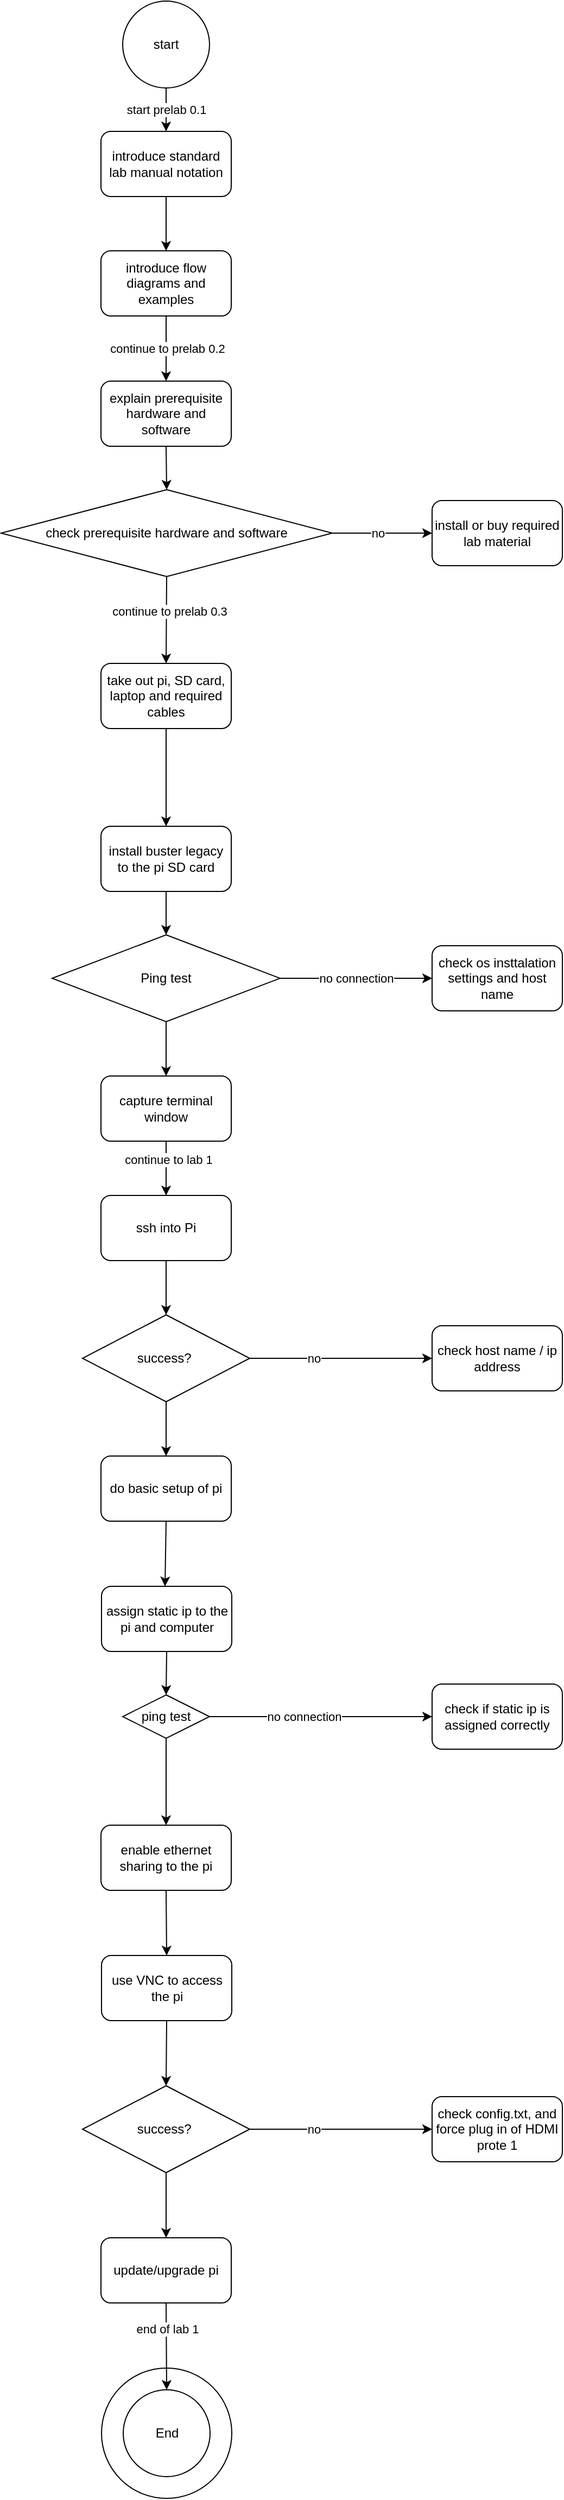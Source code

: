 <mxfile version="20.8.11" type="github">
  <diagram name="Page-1" id="SqgaKSDzHJZozVlq3aDz">
    <mxGraphModel dx="1204" dy="1185" grid="1" gridSize="10" guides="1" tooltips="1" connect="1" arrows="1" fold="1" page="1" pageScale="1" pageWidth="850" pageHeight="1100" math="0" shadow="0">
      <root>
        <mxCell id="0" />
        <mxCell id="1" parent="0" />
        <mxCell id="PocgdiQsYQ4askYxYQKT-1" value="" style="ellipse;whiteSpace=wrap;html=1;aspect=fixed;" vertex="1" parent="1">
          <mxGeometry x="365.5" y="2220" width="120" height="120" as="geometry" />
        </mxCell>
        <mxCell id="Qr5NP5dIfZL2lctyZBp9-1" value="start" style="ellipse;whiteSpace=wrap;html=1;aspect=fixed;" parent="1" vertex="1">
          <mxGeometry x="385" y="40" width="80" height="80" as="geometry" />
        </mxCell>
        <mxCell id="Qr5NP5dIfZL2lctyZBp9-3" value="introduce standard lab manual notation" style="rounded=1;whiteSpace=wrap;html=1;" parent="1" vertex="1">
          <mxGeometry x="365" y="160" width="120" height="60" as="geometry" />
        </mxCell>
        <mxCell id="Qr5NP5dIfZL2lctyZBp9-4" value="introduce flow diagrams and examples" style="rounded=1;whiteSpace=wrap;html=1;" parent="1" vertex="1">
          <mxGeometry x="365" y="270" width="120" height="60" as="geometry" />
        </mxCell>
        <mxCell id="Qr5NP5dIfZL2lctyZBp9-5" value="explain prerequisite hardware and software" style="rounded=1;whiteSpace=wrap;html=1;" parent="1" vertex="1">
          <mxGeometry x="365" y="390" width="120" height="60" as="geometry" />
        </mxCell>
        <mxCell id="Qr5NP5dIfZL2lctyZBp9-6" value="take out pi, SD card, laptop and required cables" style="rounded=1;whiteSpace=wrap;html=1;" parent="1" vertex="1">
          <mxGeometry x="365" y="650" width="120" height="60" as="geometry" />
        </mxCell>
        <mxCell id="Qr5NP5dIfZL2lctyZBp9-7" value="check prerequisite hardware and software" style="rhombus;whiteSpace=wrap;html=1;" parent="1" vertex="1">
          <mxGeometry x="273" y="490" width="305" height="80" as="geometry" />
        </mxCell>
        <mxCell id="Qr5NP5dIfZL2lctyZBp9-8" value="install buster legacy to the pi SD card" style="rounded=1;whiteSpace=wrap;html=1;" parent="1" vertex="1">
          <mxGeometry x="365" y="800" width="120" height="60" as="geometry" />
        </mxCell>
        <mxCell id="Qr5NP5dIfZL2lctyZBp9-9" value="Ping test" style="rhombus;whiteSpace=wrap;html=1;" parent="1" vertex="1">
          <mxGeometry x="320" y="900" width="210" height="80" as="geometry" />
        </mxCell>
        <mxCell id="Qr5NP5dIfZL2lctyZBp9-10" value="capture terminal window" style="rounded=1;whiteSpace=wrap;html=1;" parent="1" vertex="1">
          <mxGeometry x="365" y="1030" width="120" height="60" as="geometry" />
        </mxCell>
        <mxCell id="Qr5NP5dIfZL2lctyZBp9-11" value="start prelab 0.1" style="endArrow=classic;html=1;rounded=0;entryX=0.5;entryY=0;entryDx=0;entryDy=0;exitX=0.5;exitY=1;exitDx=0;exitDy=0;" parent="1" source="Qr5NP5dIfZL2lctyZBp9-1" target="Qr5NP5dIfZL2lctyZBp9-3" edge="1">
          <mxGeometry width="50" height="50" relative="1" as="geometry">
            <mxPoint x="430" y="320" as="sourcePoint" />
            <mxPoint x="480" y="270" as="targetPoint" />
          </mxGeometry>
        </mxCell>
        <mxCell id="Qr5NP5dIfZL2lctyZBp9-12" value="" style="endArrow=classic;html=1;rounded=0;entryX=0.5;entryY=0;entryDx=0;entryDy=0;" parent="1" source="Qr5NP5dIfZL2lctyZBp9-3" target="Qr5NP5dIfZL2lctyZBp9-4" edge="1">
          <mxGeometry width="50" height="50" relative="1" as="geometry">
            <mxPoint x="250" y="220" as="sourcePoint" />
            <mxPoint x="300" y="170" as="targetPoint" />
          </mxGeometry>
        </mxCell>
        <mxCell id="Qr5NP5dIfZL2lctyZBp9-13" value="" style="endArrow=classic;html=1;rounded=0;entryX=0.5;entryY=0;entryDx=0;entryDy=0;exitX=0.5;exitY=1;exitDx=0;exitDy=0;" parent="1" source="Qr5NP5dIfZL2lctyZBp9-4" target="Qr5NP5dIfZL2lctyZBp9-5" edge="1">
          <mxGeometry width="50" height="50" relative="1" as="geometry">
            <mxPoint x="270" y="400" as="sourcePoint" />
            <mxPoint x="320" y="350" as="targetPoint" />
          </mxGeometry>
        </mxCell>
        <mxCell id="Qr5NP5dIfZL2lctyZBp9-14" value="continue to prelab 0.2" style="edgeLabel;html=1;align=center;verticalAlign=middle;resizable=0;points=[];" parent="Qr5NP5dIfZL2lctyZBp9-13" vertex="1" connectable="0">
          <mxGeometry x="-0.533" y="2" relative="1" as="geometry">
            <mxPoint x="-1" y="16" as="offset" />
          </mxGeometry>
        </mxCell>
        <mxCell id="Qr5NP5dIfZL2lctyZBp9-15" value="install or buy required lab material" style="rounded=1;whiteSpace=wrap;html=1;" parent="1" vertex="1">
          <mxGeometry x="670" y="500" width="120" height="60" as="geometry" />
        </mxCell>
        <mxCell id="Qr5NP5dIfZL2lctyZBp9-16" value="check os insttalation settings and host name" style="rounded=1;whiteSpace=wrap;html=1;" parent="1" vertex="1">
          <mxGeometry x="670" y="910" width="120" height="60" as="geometry" />
        </mxCell>
        <mxCell id="Qr5NP5dIfZL2lctyZBp9-17" value="" style="endArrow=classic;html=1;rounded=0;entryX=0.5;entryY=0;entryDx=0;entryDy=0;exitX=0.5;exitY=1;exitDx=0;exitDy=0;" parent="1" source="Qr5NP5dIfZL2lctyZBp9-9" target="Qr5NP5dIfZL2lctyZBp9-10" edge="1">
          <mxGeometry width="50" height="50" relative="1" as="geometry">
            <mxPoint x="240" y="450" as="sourcePoint" />
            <mxPoint x="290" y="400" as="targetPoint" />
          </mxGeometry>
        </mxCell>
        <mxCell id="Qr5NP5dIfZL2lctyZBp9-18" value="" style="endArrow=classic;html=1;rounded=0;entryX=0;entryY=0.5;entryDx=0;entryDy=0;exitX=1;exitY=0.5;exitDx=0;exitDy=0;" parent="1" source="Qr5NP5dIfZL2lctyZBp9-9" target="Qr5NP5dIfZL2lctyZBp9-16" edge="1">
          <mxGeometry width="50" height="50" relative="1" as="geometry">
            <mxPoint x="250" y="460" as="sourcePoint" />
            <mxPoint x="300" y="410" as="targetPoint" />
          </mxGeometry>
        </mxCell>
        <mxCell id="Qr5NP5dIfZL2lctyZBp9-26" value="no connection" style="edgeLabel;html=1;align=center;verticalAlign=middle;resizable=0;points=[];" parent="Qr5NP5dIfZL2lctyZBp9-18" vertex="1" connectable="0">
          <mxGeometry x="-0.498" relative="1" as="geometry">
            <mxPoint x="35" as="offset" />
          </mxGeometry>
        </mxCell>
        <mxCell id="Qr5NP5dIfZL2lctyZBp9-19" value="" style="endArrow=classic;html=1;rounded=0;entryX=0.5;entryY=0;entryDx=0;entryDy=0;exitX=0.5;exitY=1;exitDx=0;exitDy=0;" parent="1" source="Qr5NP5dIfZL2lctyZBp9-8" target="Qr5NP5dIfZL2lctyZBp9-9" edge="1">
          <mxGeometry width="50" height="50" relative="1" as="geometry">
            <mxPoint x="260" y="470" as="sourcePoint" />
            <mxPoint x="310" y="420" as="targetPoint" />
          </mxGeometry>
        </mxCell>
        <mxCell id="Qr5NP5dIfZL2lctyZBp9-20" value="" style="endArrow=classic;html=1;rounded=0;entryX=0.5;entryY=0;entryDx=0;entryDy=0;exitX=0.5;exitY=1;exitDx=0;exitDy=0;" parent="1" source="Qr5NP5dIfZL2lctyZBp9-6" target="Qr5NP5dIfZL2lctyZBp9-8" edge="1">
          <mxGeometry width="50" height="50" relative="1" as="geometry">
            <mxPoint x="270" y="480" as="sourcePoint" />
            <mxPoint x="320" y="430" as="targetPoint" />
          </mxGeometry>
        </mxCell>
        <mxCell id="Qr5NP5dIfZL2lctyZBp9-21" value="" style="endArrow=classic;html=1;rounded=0;entryX=0.5;entryY=0;entryDx=0;entryDy=0;exitX=0.5;exitY=1;exitDx=0;exitDy=0;" parent="1" source="Qr5NP5dIfZL2lctyZBp9-7" target="Qr5NP5dIfZL2lctyZBp9-6" edge="1">
          <mxGeometry width="50" height="50" relative="1" as="geometry">
            <mxPoint x="280" y="490" as="sourcePoint" />
            <mxPoint x="330" y="440" as="targetPoint" />
          </mxGeometry>
        </mxCell>
        <mxCell id="Qr5NP5dIfZL2lctyZBp9-25" value="continue to prelab 0.3" style="edgeLabel;html=1;align=center;verticalAlign=middle;resizable=0;points=[];" parent="Qr5NP5dIfZL2lctyZBp9-21" vertex="1" connectable="0">
          <mxGeometry x="-0.206" y="2" relative="1" as="geometry">
            <mxPoint as="offset" />
          </mxGeometry>
        </mxCell>
        <mxCell id="Qr5NP5dIfZL2lctyZBp9-22" value="" style="endArrow=classic;html=1;rounded=0;entryX=0.5;entryY=0;entryDx=0;entryDy=0;exitX=0.5;exitY=1;exitDx=0;exitDy=0;" parent="1" source="Qr5NP5dIfZL2lctyZBp9-5" target="Qr5NP5dIfZL2lctyZBp9-7" edge="1">
          <mxGeometry width="50" height="50" relative="1" as="geometry">
            <mxPoint x="290" y="500" as="sourcePoint" />
            <mxPoint x="340" y="450" as="targetPoint" />
          </mxGeometry>
        </mxCell>
        <mxCell id="Qr5NP5dIfZL2lctyZBp9-23" value="" style="endArrow=classic;html=1;rounded=0;entryX=0;entryY=0.5;entryDx=0;entryDy=0;exitX=1;exitY=0.5;exitDx=0;exitDy=0;" parent="1" source="Qr5NP5dIfZL2lctyZBp9-7" target="Qr5NP5dIfZL2lctyZBp9-15" edge="1">
          <mxGeometry width="50" height="50" relative="1" as="geometry">
            <mxPoint x="300" y="510" as="sourcePoint" />
            <mxPoint x="350" y="460" as="targetPoint" />
          </mxGeometry>
        </mxCell>
        <mxCell id="Qr5NP5dIfZL2lctyZBp9-24" value="no" style="edgeLabel;html=1;align=center;verticalAlign=middle;resizable=0;points=[];" parent="Qr5NP5dIfZL2lctyZBp9-23" vertex="1" connectable="0">
          <mxGeometry x="-0.555" y="-2" relative="1" as="geometry">
            <mxPoint x="21" y="-2" as="offset" />
          </mxGeometry>
        </mxCell>
        <mxCell id="Qr5NP5dIfZL2lctyZBp9-27" value="" style="endArrow=classic;html=1;rounded=0;exitX=0.5;exitY=1;exitDx=0;exitDy=0;" parent="1" source="Qr5NP5dIfZL2lctyZBp9-10" target="Qr5NP5dIfZL2lctyZBp9-29" edge="1">
          <mxGeometry width="50" height="50" relative="1" as="geometry">
            <mxPoint x="370" y="1210" as="sourcePoint" />
            <mxPoint x="420" y="1160" as="targetPoint" />
          </mxGeometry>
        </mxCell>
        <mxCell id="Qr5NP5dIfZL2lctyZBp9-28" value="continue to lab 1" style="edgeLabel;html=1;align=center;verticalAlign=middle;resizable=0;points=[];" parent="Qr5NP5dIfZL2lctyZBp9-27" vertex="1" connectable="0">
          <mxGeometry x="-0.329" y="2" relative="1" as="geometry">
            <mxPoint as="offset" />
          </mxGeometry>
        </mxCell>
        <mxCell id="Qr5NP5dIfZL2lctyZBp9-29" value="ssh into Pi" style="rounded=1;whiteSpace=wrap;html=1;" parent="1" vertex="1">
          <mxGeometry x="365" y="1140.0" width="120" height="60" as="geometry" />
        </mxCell>
        <mxCell id="Qr5NP5dIfZL2lctyZBp9-31" value="success?&amp;nbsp;" style="rhombus;whiteSpace=wrap;html=1;" parent="1" vertex="1">
          <mxGeometry x="348" y="1250" width="154" height="80" as="geometry" />
        </mxCell>
        <mxCell id="Qr5NP5dIfZL2lctyZBp9-32" value="" style="endArrow=classic;html=1;rounded=0;exitX=0.5;exitY=1;exitDx=0;exitDy=0;entryX=0.5;entryY=0;entryDx=0;entryDy=0;" parent="1" source="Qr5NP5dIfZL2lctyZBp9-29" target="Qr5NP5dIfZL2lctyZBp9-31" edge="1">
          <mxGeometry width="50" height="50" relative="1" as="geometry">
            <mxPoint x="430" y="1180" as="sourcePoint" />
            <mxPoint x="480" y="1130" as="targetPoint" />
          </mxGeometry>
        </mxCell>
        <mxCell id="Qr5NP5dIfZL2lctyZBp9-33" value="check host name / ip address" style="rounded=1;whiteSpace=wrap;html=1;" parent="1" vertex="1">
          <mxGeometry x="670" y="1260" width="120" height="60" as="geometry" />
        </mxCell>
        <mxCell id="Qr5NP5dIfZL2lctyZBp9-34" value="do basic setup of pi" style="rounded=1;whiteSpace=wrap;html=1;" parent="1" vertex="1">
          <mxGeometry x="365" y="1380" width="120" height="60" as="geometry" />
        </mxCell>
        <mxCell id="Qr5NP5dIfZL2lctyZBp9-35" value="assign static ip to the pi and computer" style="rounded=1;whiteSpace=wrap;html=1;" parent="1" vertex="1">
          <mxGeometry x="365.5" y="1500" width="120" height="60" as="geometry" />
        </mxCell>
        <mxCell id="Qr5NP5dIfZL2lctyZBp9-36" value="enable ethernet sharing to the pi" style="rounded=1;whiteSpace=wrap;html=1;" parent="1" vertex="1">
          <mxGeometry x="365" y="1720" width="120" height="60" as="geometry" />
        </mxCell>
        <mxCell id="Qr5NP5dIfZL2lctyZBp9-37" value="use VNC to access the pi" style="rounded=1;whiteSpace=wrap;html=1;" parent="1" vertex="1">
          <mxGeometry x="365.5" y="1840" width="120" height="60" as="geometry" />
        </mxCell>
        <mxCell id="Qr5NP5dIfZL2lctyZBp9-38" value="ping test" style="rhombus;whiteSpace=wrap;html=1;" parent="1" vertex="1">
          <mxGeometry x="385" y="1600" width="80" height="40" as="geometry" />
        </mxCell>
        <mxCell id="Qr5NP5dIfZL2lctyZBp9-39" value="check if static ip is assigned correctly" style="rounded=1;whiteSpace=wrap;html=1;" parent="1" vertex="1">
          <mxGeometry x="670" y="1590" width="120" height="60" as="geometry" />
        </mxCell>
        <mxCell id="Qr5NP5dIfZL2lctyZBp9-40" value="success?&amp;nbsp;" style="rhombus;whiteSpace=wrap;html=1;" parent="1" vertex="1">
          <mxGeometry x="348" y="1960" width="154" height="80" as="geometry" />
        </mxCell>
        <mxCell id="Qr5NP5dIfZL2lctyZBp9-41" value="check config.txt, and force plug in of HDMI prote 1" style="rounded=1;whiteSpace=wrap;html=1;" parent="1" vertex="1">
          <mxGeometry x="670" y="1970" width="120" height="60" as="geometry" />
        </mxCell>
        <mxCell id="Qr5NP5dIfZL2lctyZBp9-42" value="update/upgrade pi" style="rounded=1;whiteSpace=wrap;html=1;" parent="1" vertex="1">
          <mxGeometry x="365" y="2100" width="120" height="60" as="geometry" />
        </mxCell>
        <mxCell id="Qr5NP5dIfZL2lctyZBp9-43" value="End" style="ellipse;whiteSpace=wrap;html=1;aspect=fixed;" parent="1" vertex="1">
          <mxGeometry x="385.5" y="2240" width="80" height="80" as="geometry" />
        </mxCell>
        <mxCell id="Qr5NP5dIfZL2lctyZBp9-44" value="" style="endArrow=classic;html=1;rounded=0;entryX=0;entryY=0.5;entryDx=0;entryDy=0;exitX=1;exitY=0.5;exitDx=0;exitDy=0;" parent="1" source="Qr5NP5dIfZL2lctyZBp9-31" target="Qr5NP5dIfZL2lctyZBp9-33" edge="1">
          <mxGeometry width="50" height="50" relative="1" as="geometry">
            <mxPoint x="588" y="540" as="sourcePoint" />
            <mxPoint x="680" y="540" as="targetPoint" />
          </mxGeometry>
        </mxCell>
        <mxCell id="Qr5NP5dIfZL2lctyZBp9-45" value="no" style="edgeLabel;html=1;align=center;verticalAlign=middle;resizable=0;points=[];" parent="Qr5NP5dIfZL2lctyZBp9-44" vertex="1" connectable="0">
          <mxGeometry x="-0.555" y="-2" relative="1" as="geometry">
            <mxPoint x="21" y="-2" as="offset" />
          </mxGeometry>
        </mxCell>
        <mxCell id="Qr5NP5dIfZL2lctyZBp9-47" value="" style="endArrow=classic;html=1;rounded=0;entryX=0;entryY=0.5;entryDx=0;entryDy=0;exitX=1;exitY=0.5;exitDx=0;exitDy=0;" parent="1" source="Qr5NP5dIfZL2lctyZBp9-38" target="Qr5NP5dIfZL2lctyZBp9-39" edge="1">
          <mxGeometry width="50" height="50" relative="1" as="geometry">
            <mxPoint x="470" y="1620" as="sourcePoint" />
            <mxPoint x="620" y="1630.0" as="targetPoint" />
          </mxGeometry>
        </mxCell>
        <mxCell id="Qr5NP5dIfZL2lctyZBp9-48" value="no connection" style="edgeLabel;html=1;align=center;verticalAlign=middle;resizable=0;points=[];" parent="Qr5NP5dIfZL2lctyZBp9-47" vertex="1" connectable="0">
          <mxGeometry x="-0.498" relative="1" as="geometry">
            <mxPoint x="35" as="offset" />
          </mxGeometry>
        </mxCell>
        <mxCell id="Qr5NP5dIfZL2lctyZBp9-49" value="" style="endArrow=classic;html=1;rounded=0;entryX=0;entryY=0.5;entryDx=0;entryDy=0;exitX=1;exitY=0.5;exitDx=0;exitDy=0;" parent="1" source="Qr5NP5dIfZL2lctyZBp9-40" target="Qr5NP5dIfZL2lctyZBp9-41" edge="1">
          <mxGeometry width="50" height="50" relative="1" as="geometry">
            <mxPoint x="512" y="1930" as="sourcePoint" />
            <mxPoint x="680" y="1930" as="targetPoint" />
          </mxGeometry>
        </mxCell>
        <mxCell id="Qr5NP5dIfZL2lctyZBp9-50" value="no" style="edgeLabel;html=1;align=center;verticalAlign=middle;resizable=0;points=[];" parent="Qr5NP5dIfZL2lctyZBp9-49" vertex="1" connectable="0">
          <mxGeometry x="-0.555" y="-2" relative="1" as="geometry">
            <mxPoint x="21" y="-2" as="offset" />
          </mxGeometry>
        </mxCell>
        <mxCell id="Qr5NP5dIfZL2lctyZBp9-51" value="" style="endArrow=classic;html=1;rounded=0;exitX=0.5;exitY=1;exitDx=0;exitDy=0;entryX=0.5;entryY=0;entryDx=0;entryDy=0;" parent="1" source="Qr5NP5dIfZL2lctyZBp9-38" target="Qr5NP5dIfZL2lctyZBp9-36" edge="1">
          <mxGeometry width="50" height="50" relative="1" as="geometry">
            <mxPoint x="590" y="1810" as="sourcePoint" />
            <mxPoint x="590" y="1860" as="targetPoint" />
          </mxGeometry>
        </mxCell>
        <mxCell id="Qr5NP5dIfZL2lctyZBp9-52" value="" style="endArrow=classic;html=1;rounded=0;exitX=0.5;exitY=1;exitDx=0;exitDy=0;entryX=0.5;entryY=0;entryDx=0;entryDy=0;" parent="1" source="Qr5NP5dIfZL2lctyZBp9-36" target="Qr5NP5dIfZL2lctyZBp9-37" edge="1">
          <mxGeometry width="50" height="50" relative="1" as="geometry">
            <mxPoint x="600" y="1820" as="sourcePoint" />
            <mxPoint x="600" y="1870" as="targetPoint" />
          </mxGeometry>
        </mxCell>
        <mxCell id="Qr5NP5dIfZL2lctyZBp9-53" value="" style="endArrow=classic;html=1;rounded=0;exitX=0.5;exitY=1;exitDx=0;exitDy=0;entryX=0.5;entryY=0;entryDx=0;entryDy=0;" parent="1" source="Qr5NP5dIfZL2lctyZBp9-37" target="Qr5NP5dIfZL2lctyZBp9-40" edge="1">
          <mxGeometry width="50" height="50" relative="1" as="geometry">
            <mxPoint x="610" y="1830" as="sourcePoint" />
            <mxPoint x="610" y="1880" as="targetPoint" />
          </mxGeometry>
        </mxCell>
        <mxCell id="Qr5NP5dIfZL2lctyZBp9-54" value="" style="endArrow=classic;html=1;rounded=0;exitX=0.5;exitY=1;exitDx=0;exitDy=0;entryX=0.5;entryY=0;entryDx=0;entryDy=0;" parent="1" source="Qr5NP5dIfZL2lctyZBp9-40" target="Qr5NP5dIfZL2lctyZBp9-42" edge="1">
          <mxGeometry width="50" height="50" relative="1" as="geometry">
            <mxPoint x="620" y="1840" as="sourcePoint" />
            <mxPoint x="620" y="1890" as="targetPoint" />
          </mxGeometry>
        </mxCell>
        <mxCell id="Qr5NP5dIfZL2lctyZBp9-55" value="" style="endArrow=classic;html=1;rounded=0;exitX=0.5;exitY=1;exitDx=0;exitDy=0;entryX=0.5;entryY=0;entryDx=0;entryDy=0;" parent="1" source="Qr5NP5dIfZL2lctyZBp9-42" target="Qr5NP5dIfZL2lctyZBp9-43" edge="1">
          <mxGeometry width="50" height="50" relative="1" as="geometry">
            <mxPoint x="630" y="1850" as="sourcePoint" />
            <mxPoint x="630" y="1900" as="targetPoint" />
          </mxGeometry>
        </mxCell>
        <mxCell id="Qr5NP5dIfZL2lctyZBp9-59" value="end of lab 1" style="edgeLabel;html=1;align=center;verticalAlign=middle;resizable=0;points=[];" parent="Qr5NP5dIfZL2lctyZBp9-55" vertex="1" connectable="0">
          <mxGeometry x="-0.4" y="1" relative="1" as="geometry">
            <mxPoint as="offset" />
          </mxGeometry>
        </mxCell>
        <mxCell id="Qr5NP5dIfZL2lctyZBp9-56" value="" style="endArrow=classic;html=1;rounded=0;exitX=0.5;exitY=1;exitDx=0;exitDy=0;entryX=0.5;entryY=0;entryDx=0;entryDy=0;" parent="1" source="Qr5NP5dIfZL2lctyZBp9-35" target="Qr5NP5dIfZL2lctyZBp9-38" edge="1">
          <mxGeometry width="50" height="50" relative="1" as="geometry">
            <mxPoint x="520" y="1540" as="sourcePoint" />
            <mxPoint x="520" y="1590" as="targetPoint" />
          </mxGeometry>
        </mxCell>
        <mxCell id="Qr5NP5dIfZL2lctyZBp9-57" value="" style="endArrow=classic;html=1;rounded=0;exitX=0.5;exitY=1;exitDx=0;exitDy=0;entryX=0.5;entryY=0;entryDx=0;entryDy=0;" parent="1" source="Qr5NP5dIfZL2lctyZBp9-34" edge="1">
          <mxGeometry width="50" height="50" relative="1" as="geometry">
            <mxPoint x="424" y="1450" as="sourcePoint" />
            <mxPoint x="424" y="1500" as="targetPoint" />
          </mxGeometry>
        </mxCell>
        <mxCell id="Qr5NP5dIfZL2lctyZBp9-58" value="" style="endArrow=classic;html=1;rounded=0;exitX=0.5;exitY=1;exitDx=0;exitDy=0;entryX=0.5;entryY=0;entryDx=0;entryDy=0;" parent="1" source="Qr5NP5dIfZL2lctyZBp9-31" target="Qr5NP5dIfZL2lctyZBp9-34" edge="1">
          <mxGeometry width="50" height="50" relative="1" as="geometry">
            <mxPoint x="505" y="1280" as="sourcePoint" />
            <mxPoint x="505" y="1330" as="targetPoint" />
          </mxGeometry>
        </mxCell>
      </root>
    </mxGraphModel>
  </diagram>
</mxfile>
